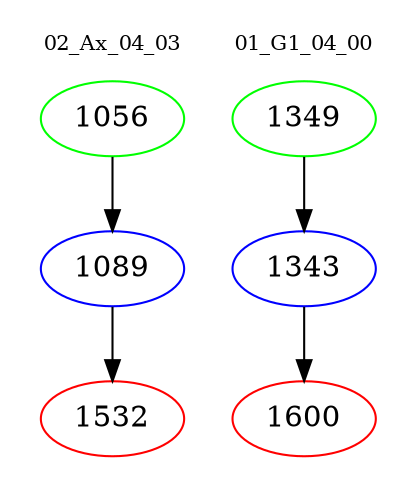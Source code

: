 digraph{
subgraph cluster_0 {
color = white
label = "02_Ax_04_03";
fontsize=10;
T0_1056 [label="1056", color="green"]
T0_1056 -> T0_1089 [color="black"]
T0_1089 [label="1089", color="blue"]
T0_1089 -> T0_1532 [color="black"]
T0_1532 [label="1532", color="red"]
}
subgraph cluster_1 {
color = white
label = "01_G1_04_00";
fontsize=10;
T1_1349 [label="1349", color="green"]
T1_1349 -> T1_1343 [color="black"]
T1_1343 [label="1343", color="blue"]
T1_1343 -> T1_1600 [color="black"]
T1_1600 [label="1600", color="red"]
}
}
